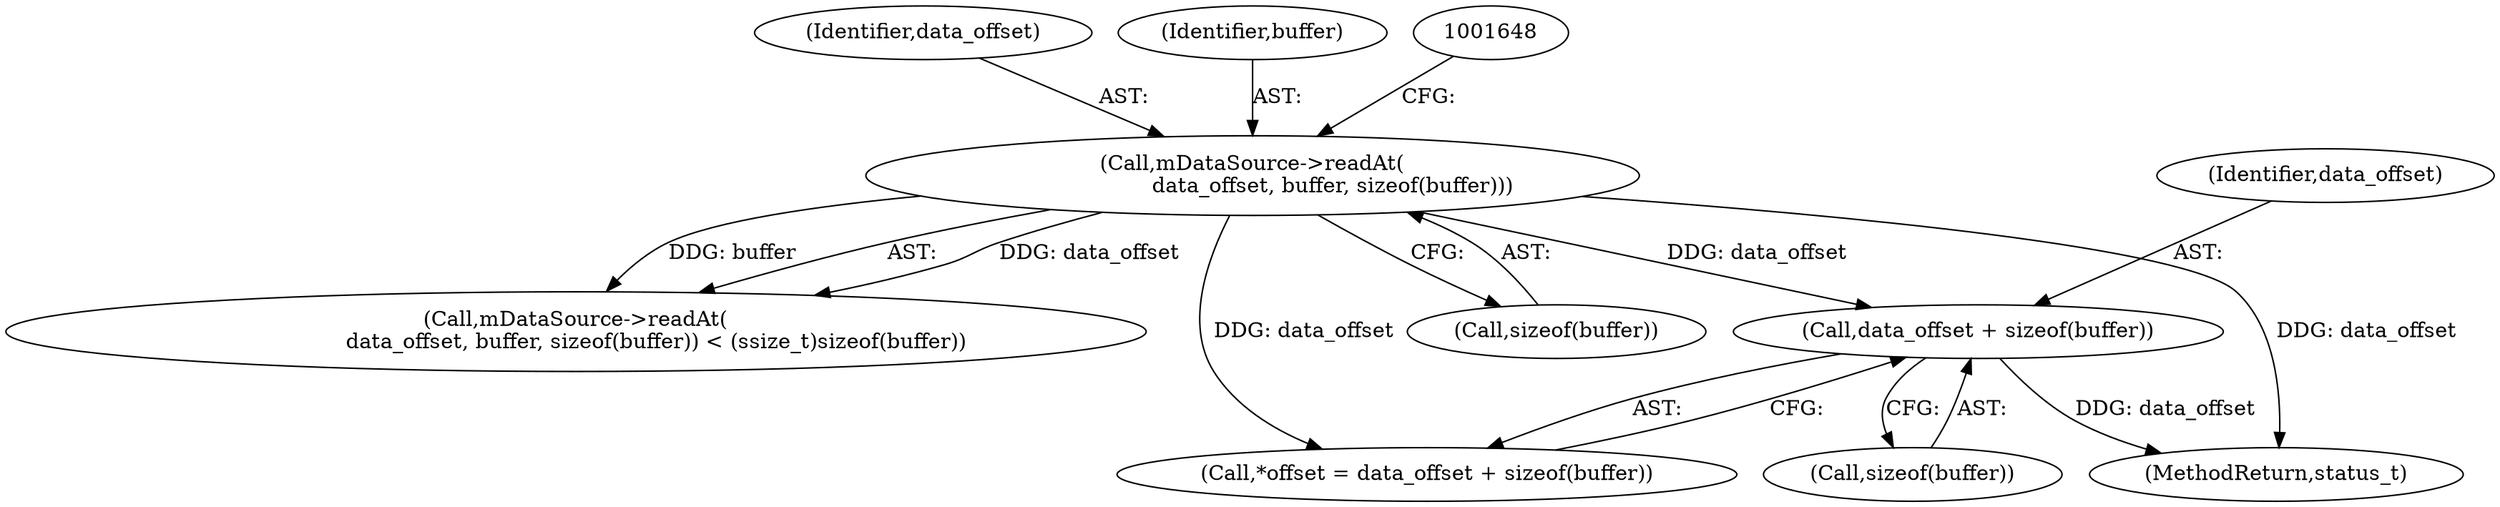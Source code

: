 digraph "0_Android_2674a7218eaa3c87f2ee26d26da5b9170e10f859@API" {
"1001725" [label="(Call,data_offset + sizeof(buffer))"];
"1001642" [label="(Call,mDataSource->readAt(\n                        data_offset, buffer, sizeof(buffer)))"];
"1001642" [label="(Call,mDataSource->readAt(\n                        data_offset, buffer, sizeof(buffer)))"];
"1001641" [label="(Call,mDataSource->readAt(\n                        data_offset, buffer, sizeof(buffer)) < (ssize_t)sizeof(buffer))"];
"1001726" [label="(Identifier,data_offset)"];
"1001645" [label="(Call,sizeof(buffer))"];
"1001725" [label="(Call,data_offset + sizeof(buffer))"];
"1001727" [label="(Call,sizeof(buffer))"];
"1002927" [label="(MethodReturn,status_t)"];
"1001643" [label="(Identifier,data_offset)"];
"1001644" [label="(Identifier,buffer)"];
"1001722" [label="(Call,*offset = data_offset + sizeof(buffer))"];
"1001725" -> "1001722"  [label="AST: "];
"1001725" -> "1001727"  [label="CFG: "];
"1001726" -> "1001725"  [label="AST: "];
"1001727" -> "1001725"  [label="AST: "];
"1001722" -> "1001725"  [label="CFG: "];
"1001725" -> "1002927"  [label="DDG: data_offset"];
"1001642" -> "1001725"  [label="DDG: data_offset"];
"1001642" -> "1001641"  [label="AST: "];
"1001642" -> "1001645"  [label="CFG: "];
"1001643" -> "1001642"  [label="AST: "];
"1001644" -> "1001642"  [label="AST: "];
"1001645" -> "1001642"  [label="AST: "];
"1001648" -> "1001642"  [label="CFG: "];
"1001642" -> "1002927"  [label="DDG: data_offset"];
"1001642" -> "1001641"  [label="DDG: data_offset"];
"1001642" -> "1001641"  [label="DDG: buffer"];
"1001642" -> "1001722"  [label="DDG: data_offset"];
}
